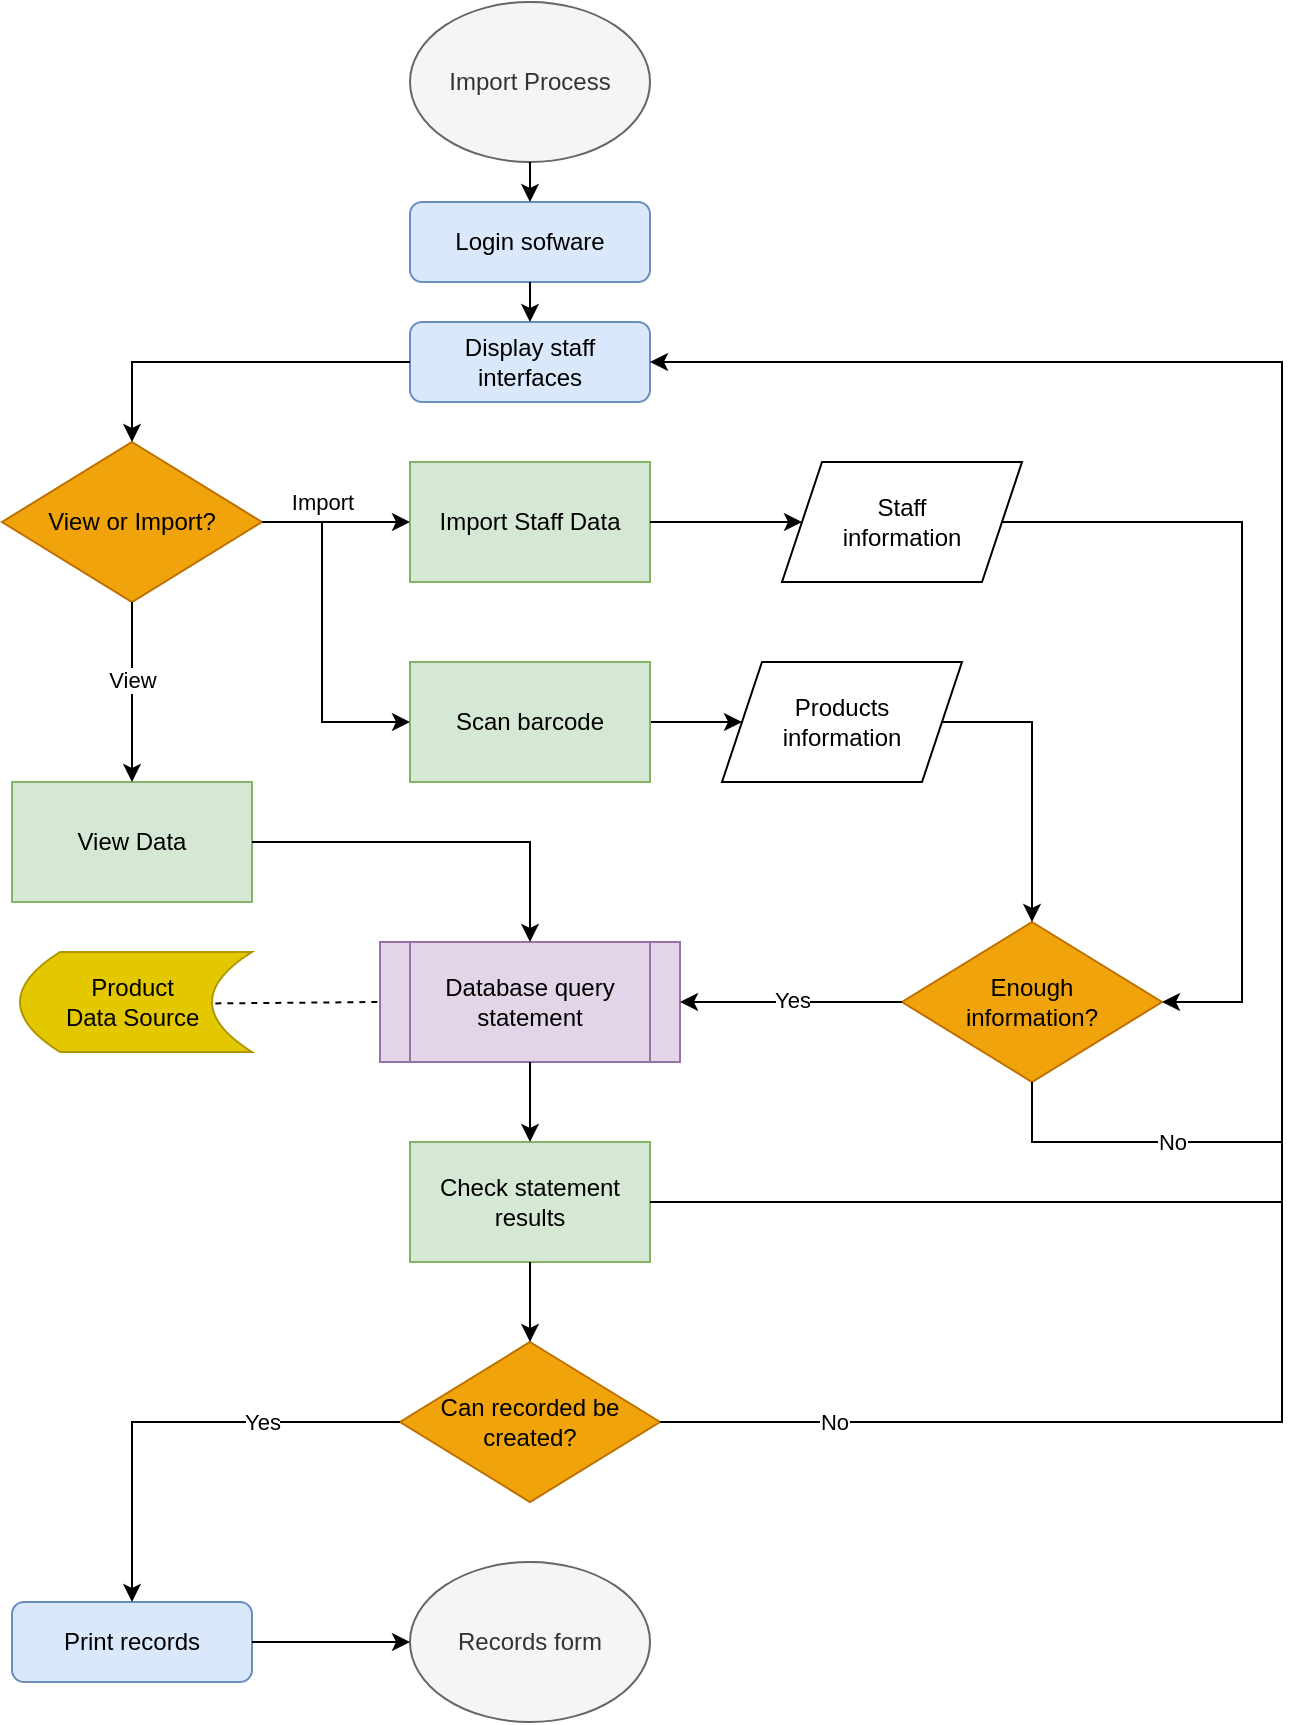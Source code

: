 <mxfile version="24.4.2" type="github">
  <diagram id="C5RBs43oDa-KdzZeNtuy" name="Page-1">
    <mxGraphModel dx="1631" dy="924" grid="1" gridSize="10" guides="1" tooltips="1" connect="1" arrows="1" fold="1" page="1" pageScale="1" pageWidth="827" pageHeight="1169" background="none" math="0" shadow="0">
      <root>
        <mxCell id="WIyWlLk6GJQsqaUBKTNV-0" />
        <mxCell id="WIyWlLk6GJQsqaUBKTNV-1" parent="WIyWlLk6GJQsqaUBKTNV-0" />
        <mxCell id="WIyWlLk6GJQsqaUBKTNV-3" value="Display staff interfaces" style="rounded=1;whiteSpace=wrap;html=1;fontSize=12;glass=0;strokeWidth=1;shadow=0;fillColor=#dae8fc;strokeColor=#6c8ebf;" parent="WIyWlLk6GJQsqaUBKTNV-1" vertex="1">
          <mxGeometry x="244" y="180" width="120" height="40" as="geometry" />
        </mxCell>
        <mxCell id="mu3bcMCYcZwETvI1Mins-2" value="Import Process" style="ellipse;whiteSpace=wrap;html=1;fillColor=#f5f5f5;strokeColor=#666666;fontColor=#333333;" vertex="1" parent="WIyWlLk6GJQsqaUBKTNV-1">
          <mxGeometry x="244" y="20" width="120" height="80" as="geometry" />
        </mxCell>
        <mxCell id="mu3bcMCYcZwETvI1Mins-112" value="View Data" style="rounded=0;whiteSpace=wrap;html=1;fillColor=#d5e8d4;strokeColor=#82b366;" vertex="1" parent="WIyWlLk6GJQsqaUBKTNV-1">
          <mxGeometry x="45" y="410" width="120" height="60" as="geometry" />
        </mxCell>
        <mxCell id="mu3bcMCYcZwETvI1Mins-114" value="Database query statement" style="shape=process;whiteSpace=wrap;html=1;backgroundOutline=1;fillColor=#e1d5e7;strokeColor=#9673a6;" vertex="1" parent="WIyWlLk6GJQsqaUBKTNV-1">
          <mxGeometry x="229" y="490" width="150" height="60" as="geometry" />
        </mxCell>
        <mxCell id="mu3bcMCYcZwETvI1Mins-116" value="Product&amp;nbsp;&lt;div&gt;Data Source&amp;nbsp;&lt;/div&gt;" style="shape=dataStorage;whiteSpace=wrap;html=1;fixedSize=1;rotation=0;fillColor=#e3c800;fontColor=#000000;strokeColor=#B09500;" vertex="1" parent="WIyWlLk6GJQsqaUBKTNV-1">
          <mxGeometry x="49" y="495" width="116" height="50" as="geometry" />
        </mxCell>
        <mxCell id="mu3bcMCYcZwETvI1Mins-119" value="Import Staff Data" style="rounded=0;whiteSpace=wrap;html=1;fillColor=#d5e8d4;strokeColor=#82b366;" vertex="1" parent="WIyWlLk6GJQsqaUBKTNV-1">
          <mxGeometry x="244" y="250" width="120" height="60" as="geometry" />
        </mxCell>
        <mxCell id="mu3bcMCYcZwETvI1Mins-124" value="" style="endArrow=classic;html=1;rounded=0;entryX=0;entryY=0.5;entryDx=0;entryDy=0;exitX=1;exitY=0.5;exitDx=0;exitDy=0;" edge="1" parent="WIyWlLk6GJQsqaUBKTNV-1" source="mu3bcMCYcZwETvI1Mins-119" target="mu3bcMCYcZwETvI1Mins-165">
          <mxGeometry width="50" height="50" relative="1" as="geometry">
            <mxPoint x="417" y="270" as="sourcePoint" />
            <mxPoint x="419" y="280" as="targetPoint" />
          </mxGeometry>
        </mxCell>
        <mxCell id="mu3bcMCYcZwETvI1Mins-130" value="Check statement results" style="rounded=0;whiteSpace=wrap;html=1;fillColor=#d5e8d4;strokeColor=#82b366;" vertex="1" parent="WIyWlLk6GJQsqaUBKTNV-1">
          <mxGeometry x="244" y="590" width="120" height="60" as="geometry" />
        </mxCell>
        <mxCell id="mu3bcMCYcZwETvI1Mins-133" value="Login sofware" style="rounded=1;whiteSpace=wrap;html=1;fontSize=12;glass=0;strokeWidth=1;shadow=0;fillColor=#dae8fc;strokeColor=#6c8ebf;" vertex="1" parent="WIyWlLk6GJQsqaUBKTNV-1">
          <mxGeometry x="244" y="120" width="120" height="40" as="geometry" />
        </mxCell>
        <mxCell id="mu3bcMCYcZwETvI1Mins-134" value="" style="endArrow=classic;html=1;rounded=0;entryX=0.5;entryY=0;entryDx=0;entryDy=0;exitX=0.5;exitY=1;exitDx=0;exitDy=0;" edge="1" parent="WIyWlLk6GJQsqaUBKTNV-1" source="mu3bcMCYcZwETvI1Mins-133" target="WIyWlLk6GJQsqaUBKTNV-3">
          <mxGeometry width="50" height="50" relative="1" as="geometry">
            <mxPoint x="294" y="200" as="sourcePoint" />
            <mxPoint x="344" y="150" as="targetPoint" />
          </mxGeometry>
        </mxCell>
        <mxCell id="mu3bcMCYcZwETvI1Mins-135" value="" style="endArrow=classic;html=1;rounded=0;entryX=0.5;entryY=0;entryDx=0;entryDy=0;exitX=0.5;exitY=1;exitDx=0;exitDy=0;" edge="1" parent="WIyWlLk6GJQsqaUBKTNV-1" source="mu3bcMCYcZwETvI1Mins-2" target="mu3bcMCYcZwETvI1Mins-133">
          <mxGeometry width="50" height="50" relative="1" as="geometry">
            <mxPoint x="257" y="80" as="sourcePoint" />
            <mxPoint x="257" y="120" as="targetPoint" />
          </mxGeometry>
        </mxCell>
        <mxCell id="mu3bcMCYcZwETvI1Mins-137" value="Enough&lt;div&gt;information?&lt;/div&gt;" style="rhombus;whiteSpace=wrap;html=1;fillColor=#f0a30a;fontColor=#000000;strokeColor=#BD7000;" vertex="1" parent="WIyWlLk6GJQsqaUBKTNV-1">
          <mxGeometry x="490" y="480" width="130" height="80" as="geometry" />
        </mxCell>
        <mxCell id="mu3bcMCYcZwETvI1Mins-144" value="Print records" style="rounded=1;whiteSpace=wrap;html=1;fontSize=12;glass=0;strokeWidth=1;shadow=0;fillColor=#dae8fc;strokeColor=#6c8ebf;" vertex="1" parent="WIyWlLk6GJQsqaUBKTNV-1">
          <mxGeometry x="45" y="820" width="120" height="40" as="geometry" />
        </mxCell>
        <mxCell id="mu3bcMCYcZwETvI1Mins-146" value="Records form" style="ellipse;whiteSpace=wrap;html=1;fillColor=#f5f5f5;strokeColor=#666666;fontColor=#333333;" vertex="1" parent="WIyWlLk6GJQsqaUBKTNV-1">
          <mxGeometry x="244" y="800" width="120" height="80" as="geometry" />
        </mxCell>
        <mxCell id="mu3bcMCYcZwETvI1Mins-148" value="Can recorded be created?" style="rhombus;whiteSpace=wrap;html=1;fillColor=#f0a30a;fontColor=#000000;strokeColor=#BD7000;" vertex="1" parent="WIyWlLk6GJQsqaUBKTNV-1">
          <mxGeometry x="239" y="690" width="130" height="80" as="geometry" />
        </mxCell>
        <mxCell id="mu3bcMCYcZwETvI1Mins-155" value="" style="endArrow=classic;html=1;rounded=0;entryX=0;entryY=0.5;entryDx=0;entryDy=0;exitX=1;exitY=0.5;exitDx=0;exitDy=0;" edge="1" parent="WIyWlLk6GJQsqaUBKTNV-1" target="mu3bcMCYcZwETvI1Mins-166">
          <mxGeometry width="50" height="50" relative="1" as="geometry">
            <mxPoint x="364" y="380.0" as="sourcePoint" />
            <mxPoint x="419" y="380.0" as="targetPoint" />
          </mxGeometry>
        </mxCell>
        <mxCell id="mu3bcMCYcZwETvI1Mins-157" value="View or Import?" style="rhombus;whiteSpace=wrap;html=1;fillColor=#f0a30a;fontColor=#000000;strokeColor=#BD7000;" vertex="1" parent="WIyWlLk6GJQsqaUBKTNV-1">
          <mxGeometry x="40" y="240" width="130" height="80" as="geometry" />
        </mxCell>
        <mxCell id="mu3bcMCYcZwETvI1Mins-165" value="Staff&lt;div&gt;information&lt;/div&gt;" style="shape=parallelogram;perimeter=parallelogramPerimeter;whiteSpace=wrap;html=1;fixedSize=1;" vertex="1" parent="WIyWlLk6GJQsqaUBKTNV-1">
          <mxGeometry x="430" y="250" width="120" height="60" as="geometry" />
        </mxCell>
        <mxCell id="mu3bcMCYcZwETvI1Mins-166" value="Products&lt;div&gt;information&lt;/div&gt;" style="shape=parallelogram;perimeter=parallelogramPerimeter;whiteSpace=wrap;html=1;fixedSize=1;" vertex="1" parent="WIyWlLk6GJQsqaUBKTNV-1">
          <mxGeometry x="400" y="350" width="120" height="60" as="geometry" />
        </mxCell>
        <mxCell id="mu3bcMCYcZwETvI1Mins-168" value="" style="endArrow=classic;html=1;rounded=0;entryX=0.5;entryY=0;entryDx=0;entryDy=0;exitX=0;exitY=0.5;exitDx=0;exitDy=0;" edge="1" parent="WIyWlLk6GJQsqaUBKTNV-1" source="WIyWlLk6GJQsqaUBKTNV-3" target="mu3bcMCYcZwETvI1Mins-157">
          <mxGeometry width="50" height="50" relative="1" as="geometry">
            <mxPoint x="214" y="190" as="sourcePoint" />
            <mxPoint x="264" y="140" as="targetPoint" />
            <Array as="points">
              <mxPoint x="105" y="200" />
            </Array>
          </mxGeometry>
        </mxCell>
        <mxCell id="mu3bcMCYcZwETvI1Mins-169" value="Scan barcode" style="rounded=0;whiteSpace=wrap;html=1;fillColor=#d5e8d4;strokeColor=#82b366;" vertex="1" parent="WIyWlLk6GJQsqaUBKTNV-1">
          <mxGeometry x="244" y="350" width="120" height="60" as="geometry" />
        </mxCell>
        <mxCell id="mu3bcMCYcZwETvI1Mins-171" value="Import" style="endArrow=classic;html=1;rounded=0;entryX=0;entryY=0.5;entryDx=0;entryDy=0;exitX=1;exitY=0.5;exitDx=0;exitDy=0;" edge="1" parent="WIyWlLk6GJQsqaUBKTNV-1" source="mu3bcMCYcZwETvI1Mins-157" target="mu3bcMCYcZwETvI1Mins-119">
          <mxGeometry x="-0.189" y="10" width="50" height="50" relative="1" as="geometry">
            <mxPoint x="220" y="430" as="sourcePoint" />
            <mxPoint x="270" y="380" as="targetPoint" />
            <mxPoint as="offset" />
          </mxGeometry>
        </mxCell>
        <mxCell id="mu3bcMCYcZwETvI1Mins-183" value="View" style="endArrow=classic;html=1;rounded=0;entryX=0.5;entryY=0;entryDx=0;entryDy=0;exitX=0.5;exitY=1;exitDx=0;exitDy=0;" edge="1" parent="WIyWlLk6GJQsqaUBKTNV-1" source="mu3bcMCYcZwETvI1Mins-157" target="mu3bcMCYcZwETvI1Mins-112">
          <mxGeometry x="-0.143" width="50" height="50" relative="1" as="geometry">
            <mxPoint x="220" y="450" as="sourcePoint" />
            <mxPoint x="270" y="400" as="targetPoint" />
            <mxPoint as="offset" />
          </mxGeometry>
        </mxCell>
        <mxCell id="mu3bcMCYcZwETvI1Mins-184" value="" style="endArrow=classic;html=1;rounded=0;entryX=0.5;entryY=0;entryDx=0;entryDy=0;exitX=1;exitY=0.5;exitDx=0;exitDy=0;" edge="1" parent="WIyWlLk6GJQsqaUBKTNV-1" source="mu3bcMCYcZwETvI1Mins-112" target="mu3bcMCYcZwETvI1Mins-114">
          <mxGeometry width="50" height="50" relative="1" as="geometry">
            <mxPoint x="220" y="450" as="sourcePoint" />
            <mxPoint x="270" y="400" as="targetPoint" />
            <Array as="points">
              <mxPoint x="304" y="440" />
            </Array>
          </mxGeometry>
        </mxCell>
        <mxCell id="mu3bcMCYcZwETvI1Mins-188" value="" style="endArrow=classic;html=1;rounded=0;entryX=0;entryY=0.5;entryDx=0;entryDy=0;" edge="1" parent="WIyWlLk6GJQsqaUBKTNV-1" target="mu3bcMCYcZwETvI1Mins-169">
          <mxGeometry width="50" height="50" relative="1" as="geometry">
            <mxPoint x="200" y="280" as="sourcePoint" />
            <mxPoint x="270" y="380" as="targetPoint" />
            <Array as="points">
              <mxPoint x="200" y="380" />
            </Array>
          </mxGeometry>
        </mxCell>
        <mxCell id="mu3bcMCYcZwETvI1Mins-189" value="Yes" style="endArrow=classic;html=1;rounded=0;entryX=1;entryY=0.5;entryDx=0;entryDy=0;exitX=0;exitY=0.5;exitDx=0;exitDy=0;" edge="1" parent="WIyWlLk6GJQsqaUBKTNV-1" source="mu3bcMCYcZwETvI1Mins-137" target="mu3bcMCYcZwETvI1Mins-114">
          <mxGeometry x="-0.005" width="50" height="50" relative="1" as="geometry">
            <mxPoint x="210" y="430" as="sourcePoint" />
            <mxPoint x="260" y="380" as="targetPoint" />
            <Array as="points">
              <mxPoint x="440" y="520" />
            </Array>
            <mxPoint y="-1" as="offset" />
          </mxGeometry>
        </mxCell>
        <mxCell id="mu3bcMCYcZwETvI1Mins-190" value="" style="endArrow=classic;html=1;rounded=0;entryX=0.5;entryY=0;entryDx=0;entryDy=0;exitX=1;exitY=0.5;exitDx=0;exitDy=0;" edge="1" parent="WIyWlLk6GJQsqaUBKTNV-1" source="mu3bcMCYcZwETvI1Mins-166" target="mu3bcMCYcZwETvI1Mins-137">
          <mxGeometry width="50" height="50" relative="1" as="geometry">
            <mxPoint x="210" y="430" as="sourcePoint" />
            <mxPoint x="260" y="380" as="targetPoint" />
            <Array as="points">
              <mxPoint x="555" y="380" />
            </Array>
          </mxGeometry>
        </mxCell>
        <mxCell id="mu3bcMCYcZwETvI1Mins-191" value="" style="endArrow=classic;html=1;rounded=0;entryX=1;entryY=0.5;entryDx=0;entryDy=0;exitX=1;exitY=0.5;exitDx=0;exitDy=0;" edge="1" parent="WIyWlLk6GJQsqaUBKTNV-1" source="mu3bcMCYcZwETvI1Mins-165" target="mu3bcMCYcZwETvI1Mins-137">
          <mxGeometry width="50" height="50" relative="1" as="geometry">
            <mxPoint x="210" y="430" as="sourcePoint" />
            <mxPoint x="260" y="380" as="targetPoint" />
            <Array as="points">
              <mxPoint x="660" y="280" />
              <mxPoint x="660" y="520" />
            </Array>
          </mxGeometry>
        </mxCell>
        <mxCell id="mu3bcMCYcZwETvI1Mins-195" value="" style="endArrow=classic;html=1;rounded=0;entryX=0.5;entryY=0;entryDx=0;entryDy=0;exitX=0.5;exitY=1;exitDx=0;exitDy=0;" edge="1" parent="WIyWlLk6GJQsqaUBKTNV-1" source="mu3bcMCYcZwETvI1Mins-114" target="mu3bcMCYcZwETvI1Mins-130">
          <mxGeometry width="50" height="50" relative="1" as="geometry">
            <mxPoint x="210" y="670" as="sourcePoint" />
            <mxPoint x="260" y="620" as="targetPoint" />
          </mxGeometry>
        </mxCell>
        <mxCell id="mu3bcMCYcZwETvI1Mins-196" value="" style="endArrow=classic;html=1;rounded=0;entryX=0.5;entryY=0;entryDx=0;entryDy=0;exitX=0.5;exitY=1;exitDx=0;exitDy=0;" edge="1" parent="WIyWlLk6GJQsqaUBKTNV-1" source="mu3bcMCYcZwETvI1Mins-130" target="mu3bcMCYcZwETvI1Mins-148">
          <mxGeometry width="50" height="50" relative="1" as="geometry">
            <mxPoint x="210" y="610" as="sourcePoint" />
            <mxPoint x="260" y="560" as="targetPoint" />
          </mxGeometry>
        </mxCell>
        <mxCell id="mu3bcMCYcZwETvI1Mins-197" value="Yes" style="endArrow=classic;html=1;rounded=0;exitX=0;exitY=0.5;exitDx=0;exitDy=0;entryX=0.5;entryY=0;entryDx=0;entryDy=0;" edge="1" parent="WIyWlLk6GJQsqaUBKTNV-1" source="mu3bcMCYcZwETvI1Mins-148" target="mu3bcMCYcZwETvI1Mins-144">
          <mxGeometry x="-0.384" width="50" height="50" relative="1" as="geometry">
            <mxPoint x="210" y="860" as="sourcePoint" />
            <mxPoint x="150" y="660" as="targetPoint" />
            <Array as="points">
              <mxPoint x="105" y="730" />
            </Array>
            <mxPoint as="offset" />
          </mxGeometry>
        </mxCell>
        <mxCell id="mu3bcMCYcZwETvI1Mins-198" value="" style="endArrow=classic;html=1;rounded=0;exitX=1;exitY=0.5;exitDx=0;exitDy=0;entryX=1;entryY=0.5;entryDx=0;entryDy=0;" edge="1" parent="WIyWlLk6GJQsqaUBKTNV-1" source="mu3bcMCYcZwETvI1Mins-130" target="WIyWlLk6GJQsqaUBKTNV-3">
          <mxGeometry width="50" height="50" relative="1" as="geometry">
            <mxPoint x="210" y="660" as="sourcePoint" />
            <mxPoint x="260" y="610" as="targetPoint" />
            <Array as="points">
              <mxPoint x="680" y="620" />
              <mxPoint x="680" y="200" />
            </Array>
          </mxGeometry>
        </mxCell>
        <mxCell id="mu3bcMCYcZwETvI1Mins-199" value="No" style="endArrow=none;html=1;rounded=0;exitX=1;exitY=0.5;exitDx=0;exitDy=0;" edge="1" parent="WIyWlLk6GJQsqaUBKTNV-1" source="mu3bcMCYcZwETvI1Mins-148">
          <mxGeometry x="-0.587" width="50" height="50" relative="1" as="geometry">
            <mxPoint x="210" y="540" as="sourcePoint" />
            <mxPoint x="680" y="620" as="targetPoint" />
            <Array as="points">
              <mxPoint x="680" y="730" />
            </Array>
            <mxPoint as="offset" />
          </mxGeometry>
        </mxCell>
        <mxCell id="mu3bcMCYcZwETvI1Mins-201" value="No" style="endArrow=none;html=1;rounded=0;entryX=0.5;entryY=1;entryDx=0;entryDy=0;" edge="1" parent="WIyWlLk6GJQsqaUBKTNV-1" target="mu3bcMCYcZwETvI1Mins-137">
          <mxGeometry x="-0.282" width="50" height="50" relative="1" as="geometry">
            <mxPoint x="680" y="590" as="sourcePoint" />
            <mxPoint x="260" y="480" as="targetPoint" />
            <Array as="points">
              <mxPoint x="555" y="590" />
            </Array>
            <mxPoint as="offset" />
          </mxGeometry>
        </mxCell>
        <mxCell id="mu3bcMCYcZwETvI1Mins-202" value="" style="endArrow=classic;html=1;rounded=0;entryX=0;entryY=0.5;entryDx=0;entryDy=0;exitX=1;exitY=0.5;exitDx=0;exitDy=0;" edge="1" parent="WIyWlLk6GJQsqaUBKTNV-1" source="mu3bcMCYcZwETvI1Mins-144" target="mu3bcMCYcZwETvI1Mins-146">
          <mxGeometry width="50" height="50" relative="1" as="geometry">
            <mxPoint x="100" y="470" as="sourcePoint" />
            <mxPoint x="150" y="420" as="targetPoint" />
          </mxGeometry>
        </mxCell>
        <mxCell id="mu3bcMCYcZwETvI1Mins-203" value="" style="endArrow=none;dashed=1;html=1;rounded=0;entryX=0;entryY=0.5;entryDx=0;entryDy=0;exitX=0.842;exitY=0.514;exitDx=0;exitDy=0;exitPerimeter=0;" edge="1" parent="WIyWlLk6GJQsqaUBKTNV-1" source="mu3bcMCYcZwETvI1Mins-116" target="mu3bcMCYcZwETvI1Mins-114">
          <mxGeometry width="50" height="50" relative="1" as="geometry">
            <mxPoint x="100" y="470" as="sourcePoint" />
            <mxPoint x="150" y="420" as="targetPoint" />
          </mxGeometry>
        </mxCell>
      </root>
    </mxGraphModel>
  </diagram>
</mxfile>
